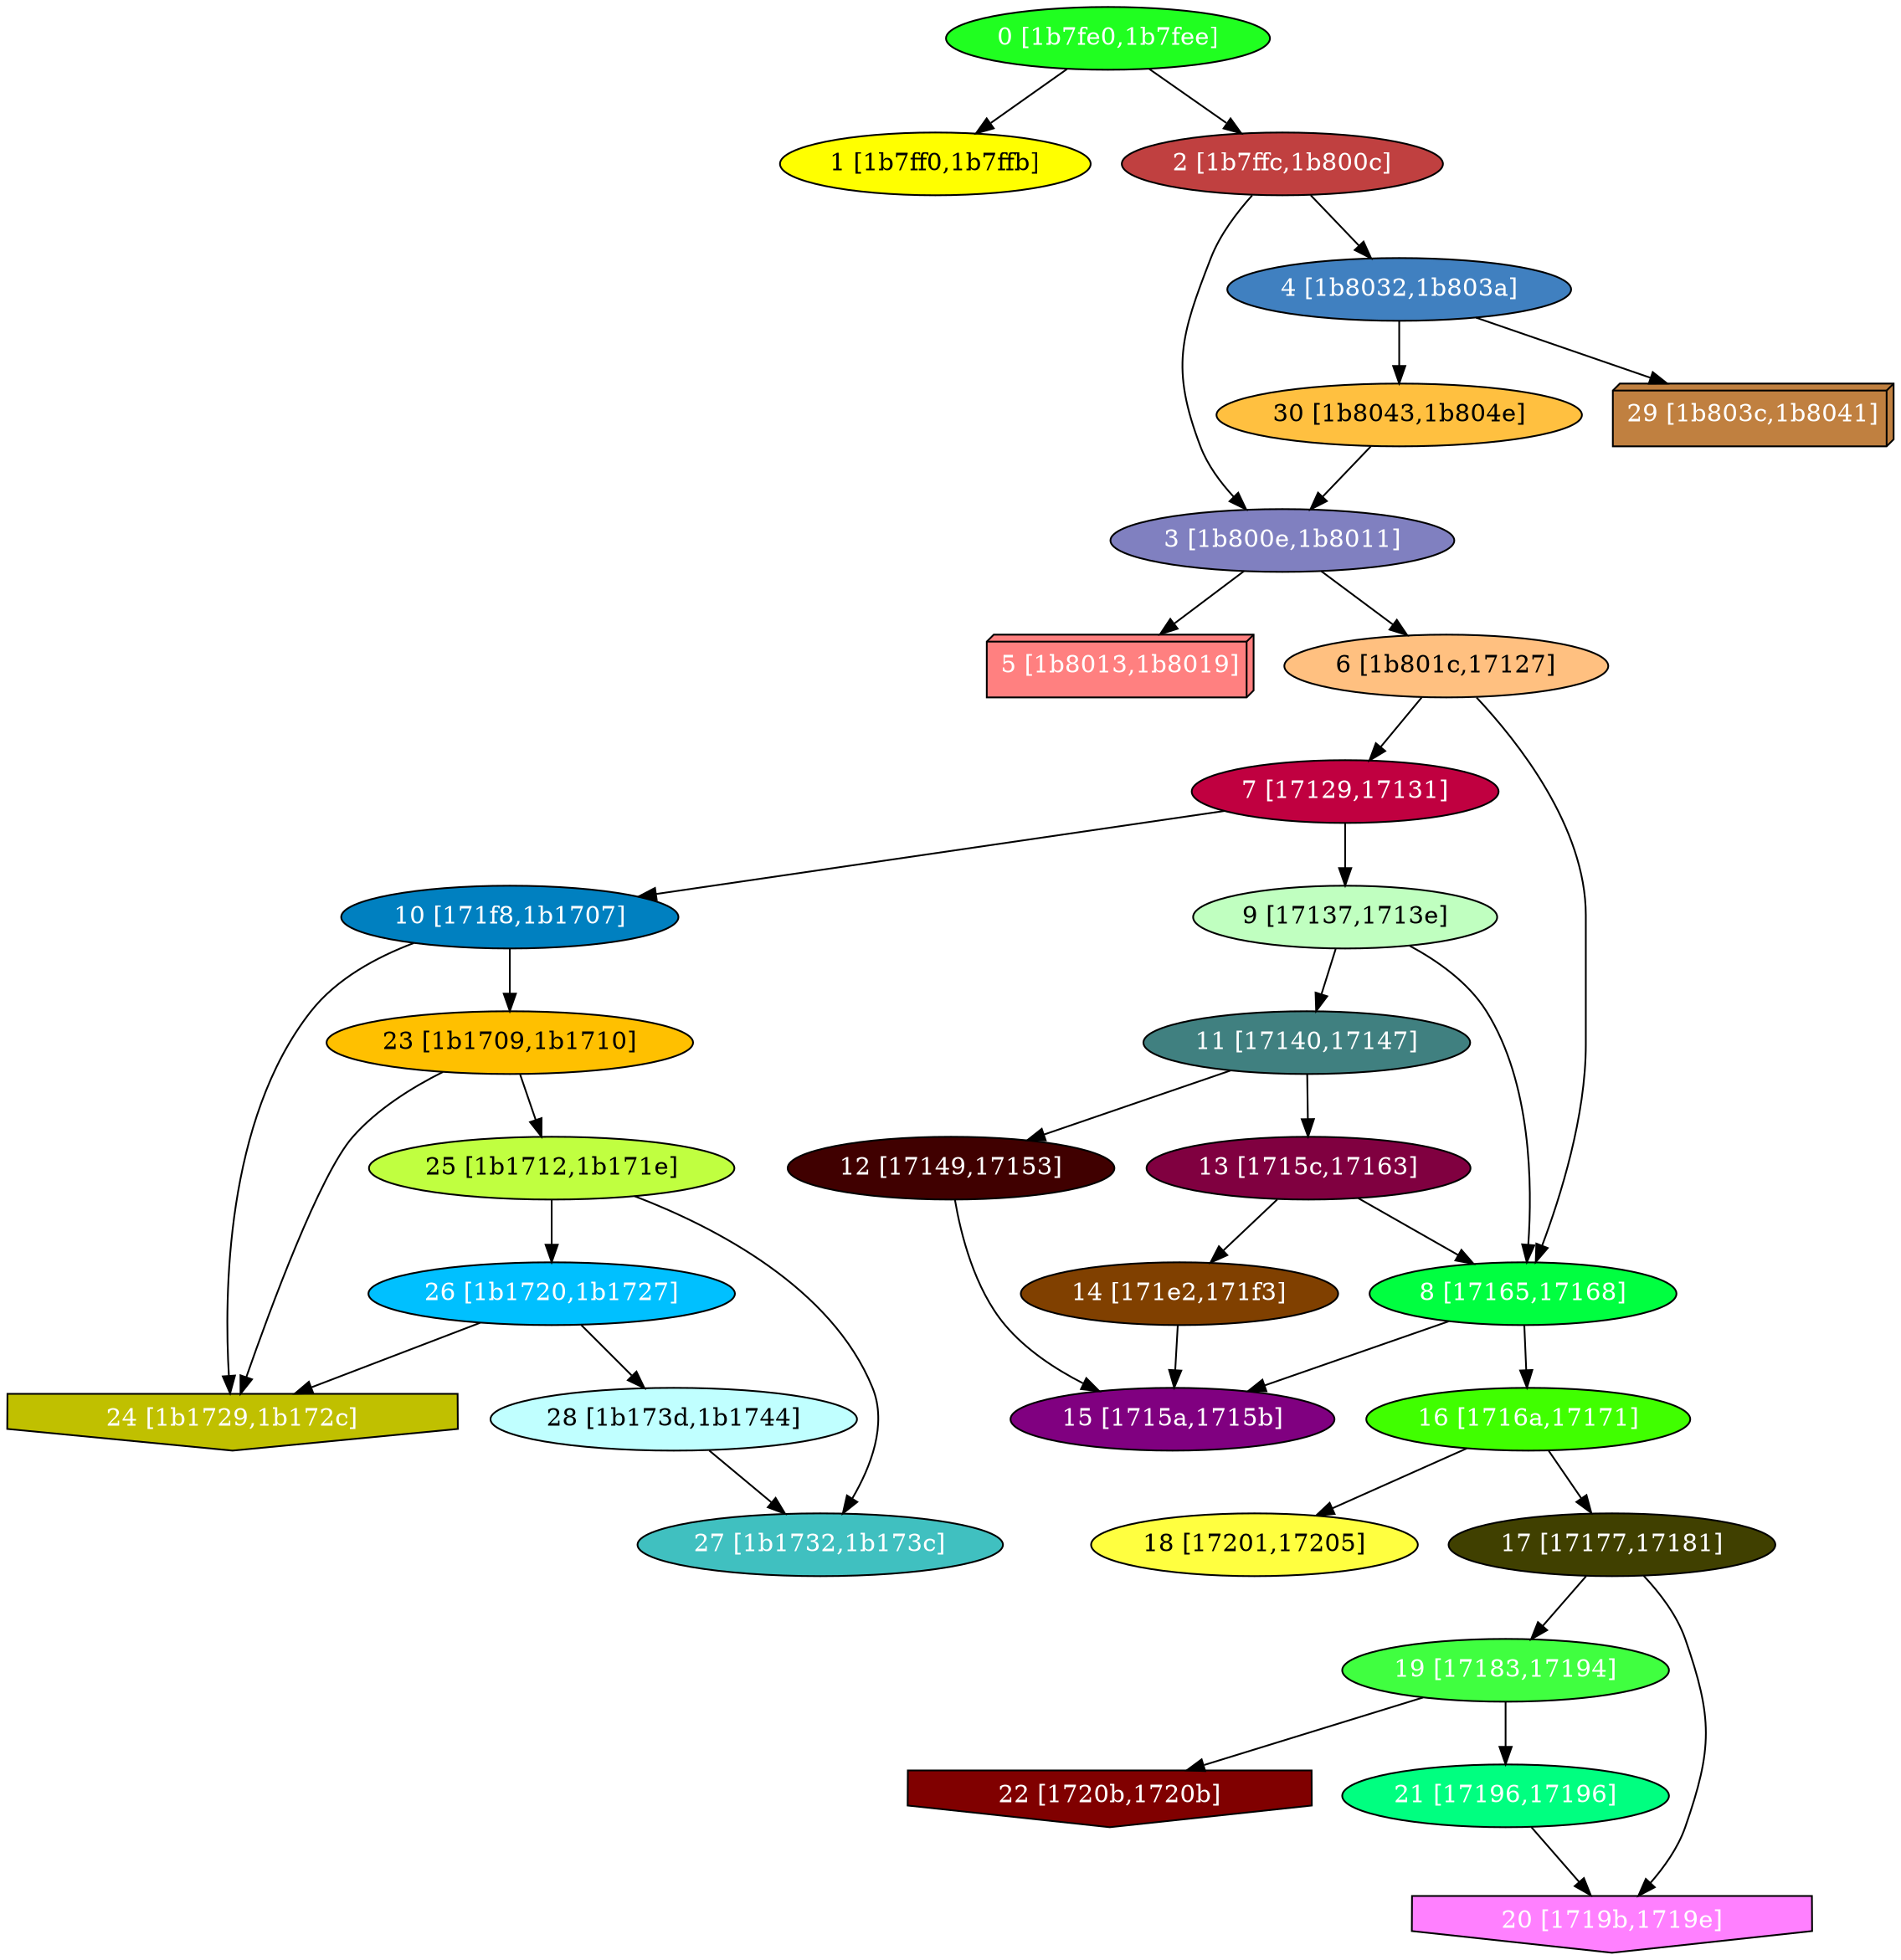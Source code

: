 diGraph libnss3{
	libnss3_0  [style=filled fillcolor="#20FF20" fontcolor="#ffffff" shape=oval label="0 [1b7fe0,1b7fee]"]
	libnss3_1  [style=filled fillcolor="#FFFF00" fontcolor="#000000" shape=oval label="1 [1b7ff0,1b7ffb]"]
	libnss3_2  [style=filled fillcolor="#C04040" fontcolor="#ffffff" shape=oval label="2 [1b7ffc,1b800c]"]
	libnss3_3  [style=filled fillcolor="#8080C0" fontcolor="#ffffff" shape=oval label="3 [1b800e,1b8011]"]
	libnss3_4  [style=filled fillcolor="#4080C0" fontcolor="#ffffff" shape=oval label="4 [1b8032,1b803a]"]
	libnss3_5  [style=filled fillcolor="#FF8080" fontcolor="#ffffff" shape=box3d label="5 [1b8013,1b8019]"]
	libnss3_6  [style=filled fillcolor="#FFC080" fontcolor="#000000" shape=oval label="6 [1b801c,17127]"]
	libnss3_7  [style=filled fillcolor="#C00040" fontcolor="#ffffff" shape=oval label="7 [17129,17131]"]
	libnss3_8  [style=filled fillcolor="#00FF40" fontcolor="#ffffff" shape=oval label="8 [17165,17168]"]
	libnss3_9  [style=filled fillcolor="#C0FFC0" fontcolor="#000000" shape=oval label="9 [17137,1713e]"]
	libnss3_a  [style=filled fillcolor="#0080C0" fontcolor="#ffffff" shape=oval label="10 [171f8,1b1707]"]
	libnss3_b  [style=filled fillcolor="#408080" fontcolor="#ffffff" shape=oval label="11 [17140,17147]"]
	libnss3_c  [style=filled fillcolor="#400000" fontcolor="#ffffff" shape=oval label="12 [17149,17153]"]
	libnss3_d  [style=filled fillcolor="#800040" fontcolor="#ffffff" shape=oval label="13 [1715c,17163]"]
	libnss3_e  [style=filled fillcolor="#804000" fontcolor="#ffffff" shape=oval label="14 [171e2,171f3]"]
	libnss3_f  [style=filled fillcolor="#800080" fontcolor="#ffffff" shape=oval label="15 [1715a,1715b]"]
	libnss3_10  [style=filled fillcolor="#40FF00" fontcolor="#ffffff" shape=oval label="16 [1716a,17171]"]
	libnss3_11  [style=filled fillcolor="#404000" fontcolor="#ffffff" shape=oval label="17 [17177,17181]"]
	libnss3_12  [style=filled fillcolor="#FFFF40" fontcolor="#000000" shape=oval label="18 [17201,17205]"]
	libnss3_13  [style=filled fillcolor="#40FF40" fontcolor="#ffffff" shape=oval label="19 [17183,17194]"]
	libnss3_14  [style=filled fillcolor="#FF80FF" fontcolor="#ffffff" shape=invhouse label="20 [1719b,1719e]"]
	libnss3_15  [style=filled fillcolor="#00FF80" fontcolor="#ffffff" shape=oval label="21 [17196,17196]"]
	libnss3_16  [style=filled fillcolor="#800000" fontcolor="#ffffff" shape=invhouse label="22 [1720b,1720b]"]
	libnss3_17  [style=filled fillcolor="#FFC000" fontcolor="#000000" shape=oval label="23 [1b1709,1b1710]"]
	libnss3_18  [style=filled fillcolor="#C0C000" fontcolor="#ffffff" shape=invhouse label="24 [1b1729,1b172c]"]
	libnss3_19  [style=filled fillcolor="#C0FF40" fontcolor="#000000" shape=oval label="25 [1b1712,1b171e]"]
	libnss3_1a  [style=filled fillcolor="#00C0FF" fontcolor="#ffffff" shape=oval label="26 [1b1720,1b1727]"]
	libnss3_1b  [style=filled fillcolor="#40C0C0" fontcolor="#ffffff" shape=oval label="27 [1b1732,1b173c]"]
	libnss3_1c  [style=filled fillcolor="#C0FFFF" fontcolor="#000000" shape=oval label="28 [1b173d,1b1744]"]
	libnss3_1d  [style=filled fillcolor="#C08040" fontcolor="#ffffff" shape=box3d label="29 [1b803c,1b8041]"]
	libnss3_1e  [style=filled fillcolor="#FFC040" fontcolor="#000000" shape=oval label="30 [1b8043,1b804e]"]

	libnss3_0 -> libnss3_1
	libnss3_0 -> libnss3_2
	libnss3_2 -> libnss3_3
	libnss3_2 -> libnss3_4
	libnss3_3 -> libnss3_5
	libnss3_3 -> libnss3_6
	libnss3_4 -> libnss3_1d
	libnss3_4 -> libnss3_1e
	libnss3_6 -> libnss3_7
	libnss3_6 -> libnss3_8
	libnss3_7 -> libnss3_9
	libnss3_7 -> libnss3_a
	libnss3_8 -> libnss3_f
	libnss3_8 -> libnss3_10
	libnss3_9 -> libnss3_8
	libnss3_9 -> libnss3_b
	libnss3_a -> libnss3_17
	libnss3_a -> libnss3_18
	libnss3_b -> libnss3_c
	libnss3_b -> libnss3_d
	libnss3_c -> libnss3_f
	libnss3_d -> libnss3_8
	libnss3_d -> libnss3_e
	libnss3_e -> libnss3_f
	libnss3_10 -> libnss3_11
	libnss3_10 -> libnss3_12
	libnss3_11 -> libnss3_13
	libnss3_11 -> libnss3_14
	libnss3_13 -> libnss3_15
	libnss3_13 -> libnss3_16
	libnss3_15 -> libnss3_14
	libnss3_17 -> libnss3_18
	libnss3_17 -> libnss3_19
	libnss3_19 -> libnss3_1a
	libnss3_19 -> libnss3_1b
	libnss3_1a -> libnss3_18
	libnss3_1a -> libnss3_1c
	libnss3_1c -> libnss3_1b
	libnss3_1e -> libnss3_3
}